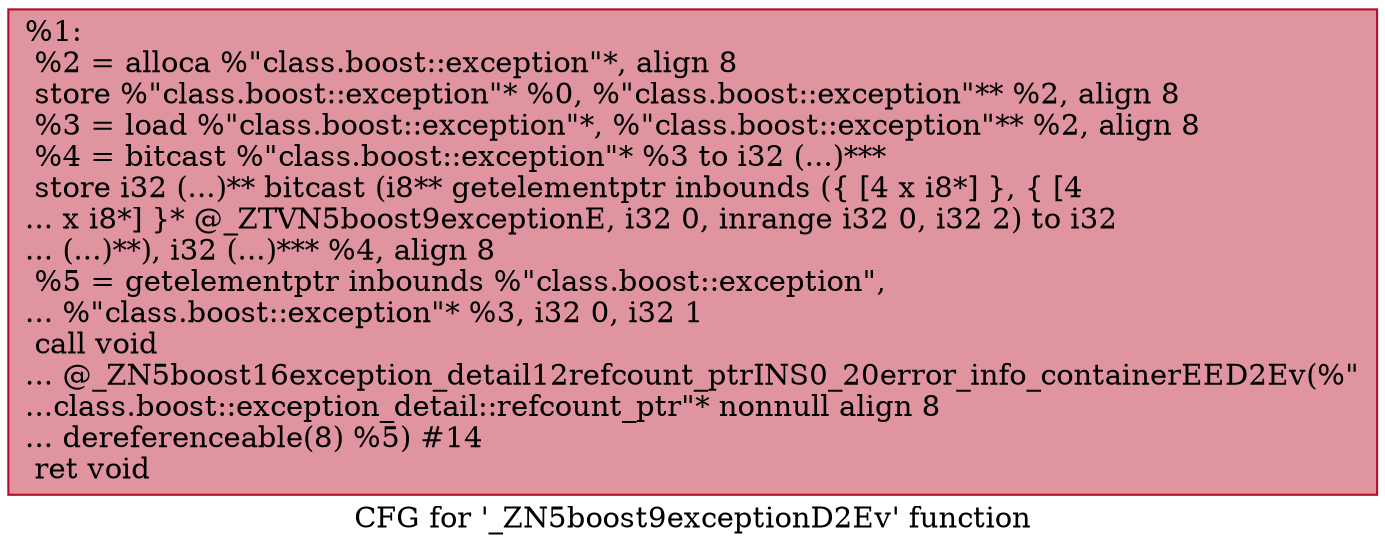 digraph "CFG for '_ZN5boost9exceptionD2Ev' function" {
	label="CFG for '_ZN5boost9exceptionD2Ev' function";

	Node0x55aa9bb9f290 [shape=record,color="#b70d28ff", style=filled, fillcolor="#b70d2870",label="{%1:\l  %2 = alloca %\"class.boost::exception\"*, align 8\l  store %\"class.boost::exception\"* %0, %\"class.boost::exception\"** %2, align 8\l  %3 = load %\"class.boost::exception\"*, %\"class.boost::exception\"** %2, align 8\l  %4 = bitcast %\"class.boost::exception\"* %3 to i32 (...)***\l  store i32 (...)** bitcast (i8** getelementptr inbounds (\{ [4 x i8*] \}, \{ [4\l... x i8*] \}* @_ZTVN5boost9exceptionE, i32 0, inrange i32 0, i32 2) to i32\l... (...)**), i32 (...)*** %4, align 8\l  %5 = getelementptr inbounds %\"class.boost::exception\",\l... %\"class.boost::exception\"* %3, i32 0, i32 1\l  call void\l... @_ZN5boost16exception_detail12refcount_ptrINS0_20error_info_containerEED2Ev(%\"\l...class.boost::exception_detail::refcount_ptr\"* nonnull align 8\l... dereferenceable(8) %5) #14\l  ret void\l}"];
}
